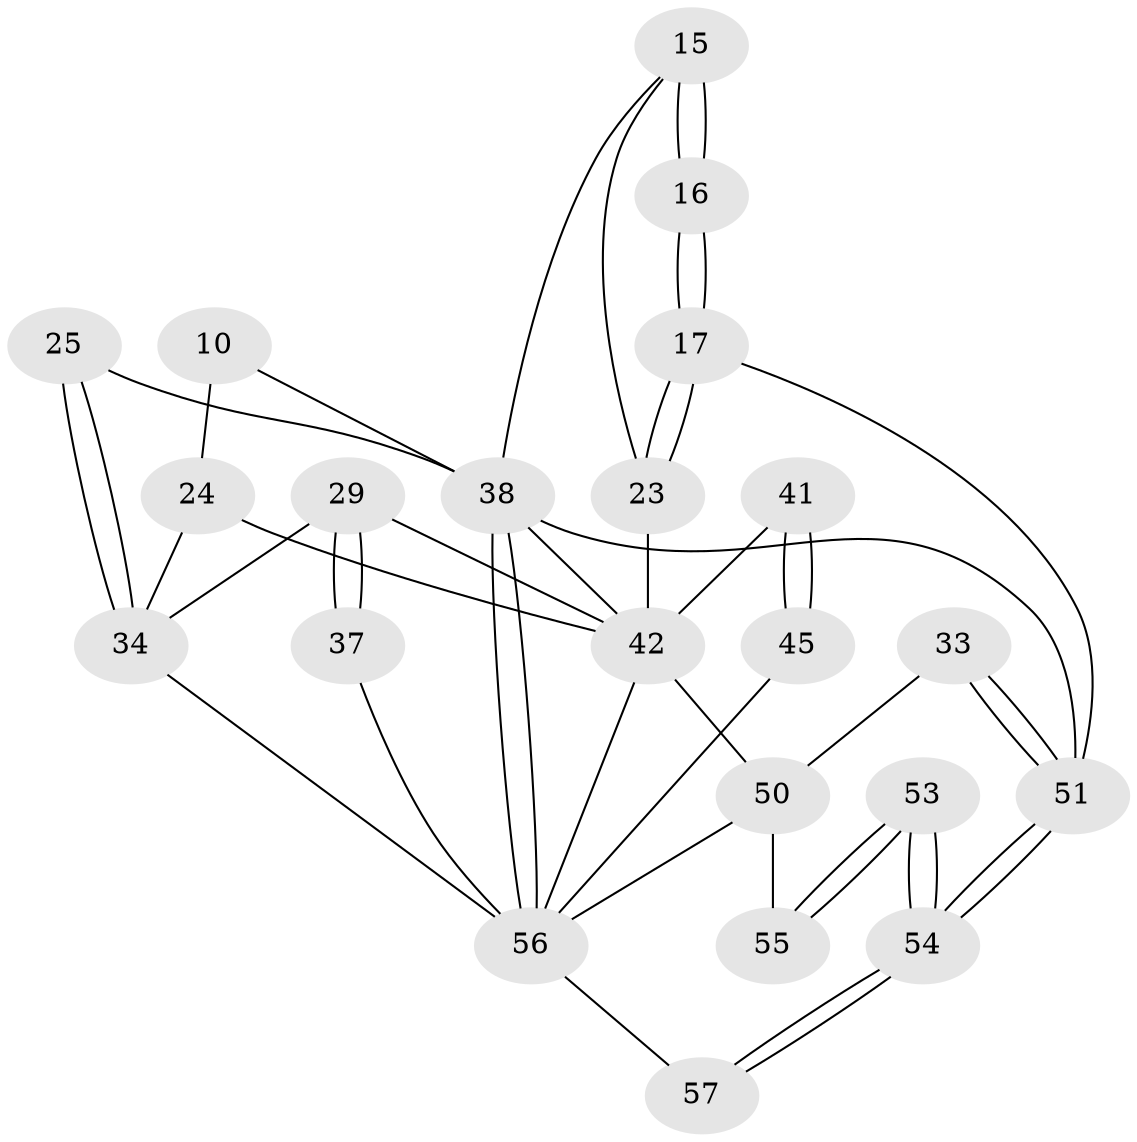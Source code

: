 // original degree distribution, {3: 0.03508771929824561, 4: 0.2982456140350877, 5: 0.42105263157894735, 6: 0.24561403508771928}
// Generated by graph-tools (version 1.1) at 2025/06/03/04/25 22:06:46]
// undirected, 22 vertices, 47 edges
graph export_dot {
graph [start="1"]
  node [color=gray90,style=filled];
  10 [pos="+0.762607755823578+0.0974436086714157",super="+6+9"];
  15 [pos="+0+0",super="+14"];
  16 [pos="+0.07027433329839394+0.31967700433896135"];
  17 [pos="+0.006566337871784147+0.44123105523186557"];
  23 [pos="+0.22270215222886391+0.4295717927361787",super="+13"];
  24 [pos="+0.8360156673727482+0.3862619376495668",super="+19+11"];
  25 [pos="+1+0.3752577535976102"];
  29 [pos="+0.8766186948196285+0.6802218574020882",super="+28"];
  33 [pos="+0+0.6389722069513207"];
  34 [pos="+1+0.7271245649875937",super="+27+26"];
  37 [pos="+0.9396989066702321+0.7757943623274728"];
  38 [pos="+1+1",super="+3+4"];
  41 [pos="+0.611834447095423+0.7534605623111861",super="+40"];
  42 [pos="+0.5408602330555841+0.693802129838795",super="+39+12"];
  45 [pos="+0.6765873910711717+0.9573038393526759"];
  50 [pos="+0.48838794448524114+0.9029638207523529",super="+47"];
  51 [pos="+0+1",super="+18"];
  53 [pos="+0.21966457228614858+1"];
  54 [pos="+0.16703376047238486+1"];
  55 [pos="+0.4746733630279618+0.9054295360070177",super="+52"];
  56 [pos="+0.8558184939777068+1",super="+43+49+36"];
  57 [pos="+0.6183531336556745+1"];
  10 -- 38 [weight=2];
  10 -- 24 [weight=3];
  15 -- 16 [weight=2];
  15 -- 16;
  15 -- 38;
  15 -- 23;
  16 -- 17;
  16 -- 17;
  17 -- 23;
  17 -- 23;
  17 -- 51;
  23 -- 42 [weight=2];
  24 -- 34;
  24 -- 42 [weight=2];
  25 -- 34 [weight=2];
  25 -- 34;
  25 -- 38;
  29 -- 37 [weight=2];
  29 -- 37;
  29 -- 34;
  29 -- 42;
  33 -- 51 [weight=2];
  33 -- 51;
  33 -- 50;
  34 -- 56;
  37 -- 56;
  38 -- 56 [weight=2];
  38 -- 56;
  38 -- 51 [weight=2];
  38 -- 42;
  41 -- 42 [weight=2];
  41 -- 45 [weight=2];
  41 -- 45;
  42 -- 56;
  42 -- 50 [weight=2];
  45 -- 56;
  50 -- 55 [weight=2];
  50 -- 56;
  51 -- 54;
  51 -- 54;
  53 -- 54;
  53 -- 54;
  53 -- 55 [weight=2];
  53 -- 55;
  54 -- 57;
  54 -- 57;
  56 -- 57 [weight=2];
}

